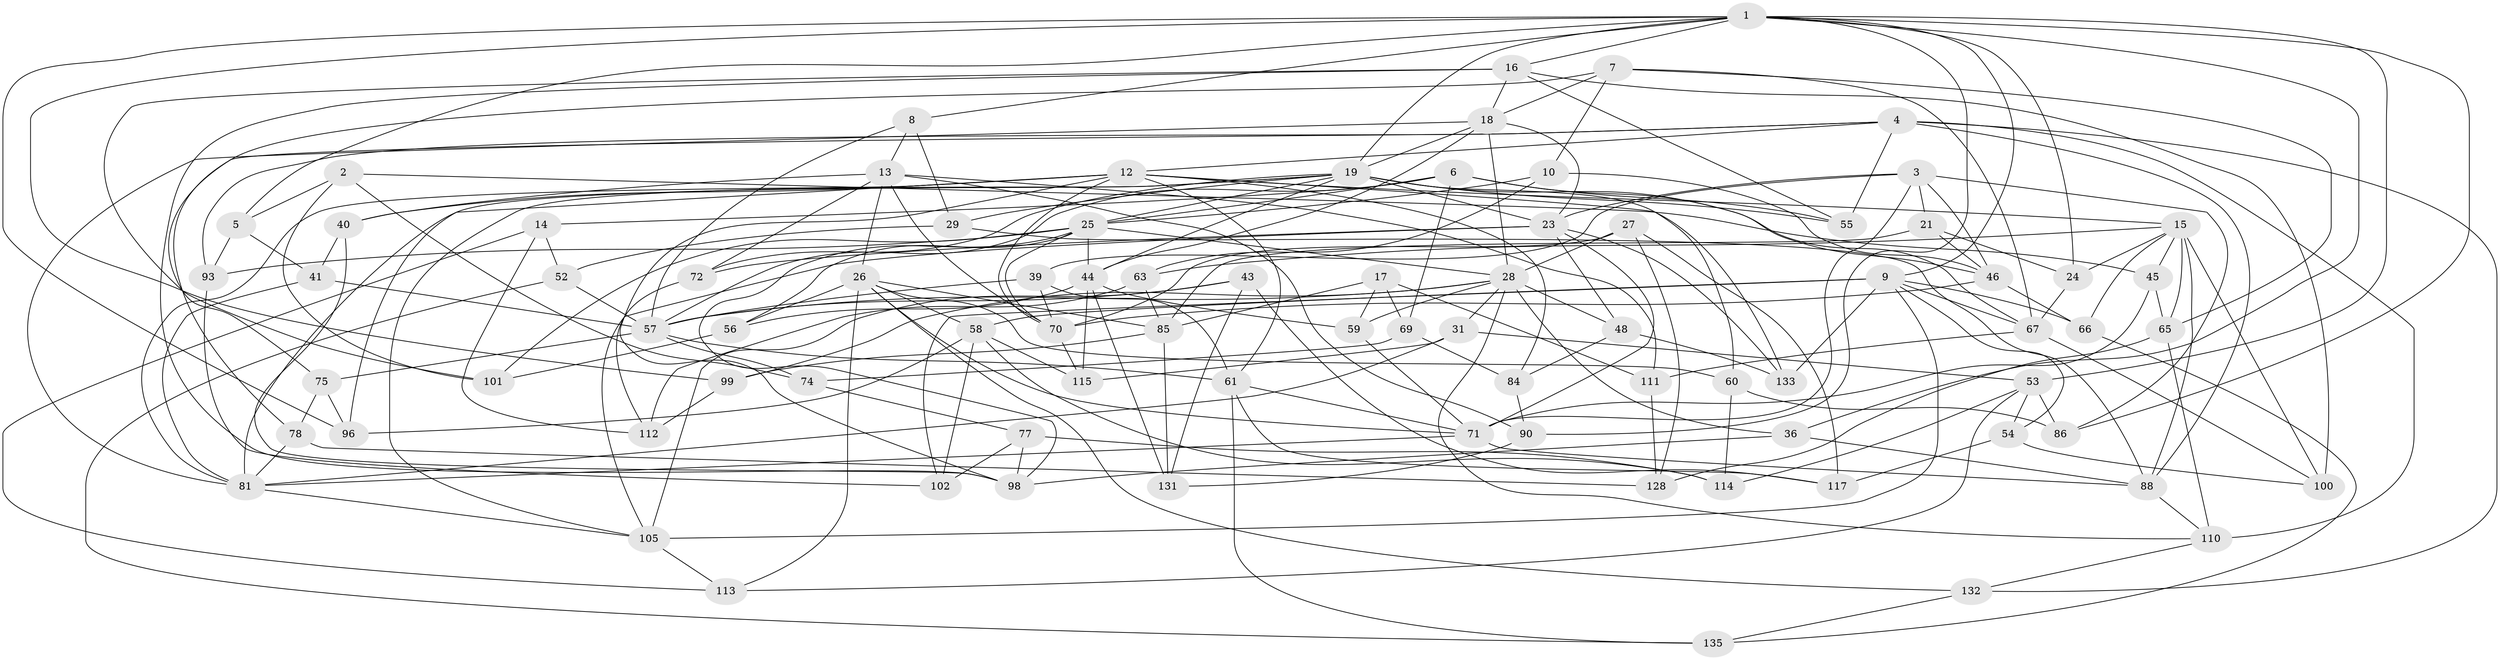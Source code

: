// original degree distribution, {4: 1.0}
// Generated by graph-tools (version 1.1) at 2025/20/03/04/25 18:20:38]
// undirected, 84 vertices, 221 edges
graph export_dot {
graph [start="1"]
  node [color=gray90,style=filled];
  1 [super="+20+62+33"];
  2;
  3 [super="+22"];
  4 [super="+11"];
  5;
  6 [super="+37"];
  7 [super="+68"];
  8;
  9 [super="+49+87"];
  10;
  12 [super="+119+134+138"];
  13 [super="+92+42"];
  14;
  15 [super="+83+47"];
  16 [super="+51"];
  17;
  18 [super="+95+82"];
  19 [super="+104+73"];
  21;
  23 [super="+50"];
  24;
  25 [super="+30+64"];
  26 [super="+76+34"];
  27;
  28 [super="+38+32"];
  29;
  31;
  36;
  39;
  40;
  41;
  43;
  44 [super="+137+79"];
  45;
  46 [super="+89"];
  48;
  52;
  53 [super="+125"];
  54;
  55;
  56;
  57 [super="+107"];
  58 [super="+116"];
  59;
  60;
  61 [super="+80"];
  63;
  65 [super="+122"];
  66;
  67 [super="+103"];
  69;
  70 [super="+136+126"];
  71 [super="+97+91"];
  72;
  74;
  75;
  77;
  78;
  81 [super="+121+109"];
  84;
  85 [super="+118"];
  86;
  88 [super="+94"];
  90;
  93;
  96;
  98 [super="+127"];
  99;
  100;
  101;
  102;
  105 [super="+124"];
  110 [super="+120"];
  111;
  112;
  113;
  114;
  115;
  117;
  128;
  131;
  132;
  133;
  135;
  1 -- 16;
  1 -- 53;
  1 -- 36;
  1 -- 5;
  1 -- 19;
  1 -- 8;
  1 -- 9;
  1 -- 90;
  1 -- 24;
  1 -- 96;
  1 -- 99;
  1 -- 86;
  2 -- 74;
  2 -- 5;
  2 -- 101;
  2 -- 45;
  3 -- 21;
  3 -- 71;
  3 -- 46;
  3 -- 86;
  3 -- 39;
  3 -- 23;
  4 -- 78;
  4 -- 93;
  4 -- 88;
  4 -- 132;
  4 -- 55;
  4 -- 110 [weight=2];
  4 -- 12;
  5 -- 93;
  5 -- 41;
  6 -- 69;
  6 -- 57;
  6 -- 25;
  6 -- 67;
  6 -- 55;
  6 -- 14;
  7 -- 10;
  7 -- 18;
  7 -- 65 [weight=2];
  7 -- 75;
  7 -- 67;
  8 -- 29;
  8 -- 13;
  8 -- 57;
  9 -- 54;
  9 -- 66;
  9 -- 133;
  9 -- 105;
  9 -- 58;
  9 -- 67;
  9 -- 102;
  10 -- 63;
  10 -- 46;
  10 -- 25;
  12 -- 61;
  12 -- 84;
  12 -- 15;
  12 -- 40;
  12 -- 96;
  12 -- 81;
  12 -- 133;
  12 -- 70;
  12 -- 98;
  13 -- 40;
  13 -- 72;
  13 -- 111;
  13 -- 26;
  13 -- 90;
  13 -- 70 [weight=2];
  14 -- 112;
  14 -- 52;
  14 -- 113;
  15 -- 66;
  15 -- 100;
  15 -- 63;
  15 -- 24;
  15 -- 88;
  15 -- 45;
  15 -- 65;
  16 -- 101;
  16 -- 98;
  16 -- 18;
  16 -- 100;
  16 -- 55;
  17 -- 111;
  17 -- 69;
  17 -- 59;
  17 -- 85;
  18 -- 23;
  18 -- 44 [weight=2];
  18 -- 28;
  18 -- 81;
  18 -- 19;
  19 -- 46;
  19 -- 105;
  19 -- 55;
  19 -- 72;
  19 -- 25;
  19 -- 44;
  19 -- 60;
  19 -- 81;
  19 -- 29;
  19 -- 23;
  21 -- 85;
  21 -- 24;
  21 -- 46;
  23 -- 48;
  23 -- 105;
  23 -- 133;
  23 -- 71;
  23 -- 72;
  24 -- 67;
  25 -- 93;
  25 -- 56;
  25 -- 98;
  25 -- 70;
  25 -- 101;
  25 -- 44;
  25 -- 28;
  26 -- 60;
  26 -- 132;
  26 -- 58;
  26 -- 71;
  26 -- 85;
  26 -- 56;
  26 -- 113;
  27 -- 117;
  27 -- 128;
  27 -- 28;
  27 -- 70;
  28 -- 99;
  28 -- 57;
  28 -- 48;
  28 -- 36;
  28 -- 59;
  28 -- 31;
  28 -- 110;
  29 -- 52;
  29 -- 88;
  31 -- 115;
  31 -- 81;
  31 -- 53;
  36 -- 88;
  36 -- 98;
  39 -- 57;
  39 -- 61;
  39 -- 70;
  40 -- 98;
  40 -- 41;
  41 -- 81;
  41 -- 57;
  43 -- 57;
  43 -- 131;
  43 -- 117;
  43 -- 105;
  44 -- 115;
  44 -- 131;
  44 -- 56;
  44 -- 59;
  45 -- 65;
  45 -- 71;
  46 -- 66;
  46 -- 70;
  48 -- 133;
  48 -- 84;
  52 -- 135;
  52 -- 57;
  53 -- 113;
  53 -- 86;
  53 -- 114;
  53 -- 54;
  54 -- 100;
  54 -- 117;
  56 -- 101;
  57 -- 75;
  57 -- 74;
  57 -- 61;
  58 -- 115;
  58 -- 114;
  58 -- 96;
  58 -- 102;
  59 -- 71;
  60 -- 114;
  60 -- 86;
  61 -- 135;
  61 -- 117;
  61 -- 71;
  63 -- 112;
  63 -- 85;
  65 -- 110;
  65 -- 128;
  66 -- 135;
  67 -- 100;
  67 -- 111;
  69 -- 74;
  69 -- 84;
  70 -- 115;
  71 -- 88;
  71 -- 81;
  72 -- 112;
  74 -- 77;
  75 -- 78;
  75 -- 96;
  77 -- 114;
  77 -- 102;
  77 -- 98;
  78 -- 128;
  78 -- 81;
  81 -- 105;
  84 -- 90;
  85 -- 99;
  85 -- 131;
  88 -- 110;
  90 -- 131;
  93 -- 102;
  99 -- 112;
  105 -- 113;
  110 -- 132;
  111 -- 128;
  132 -- 135;
}
